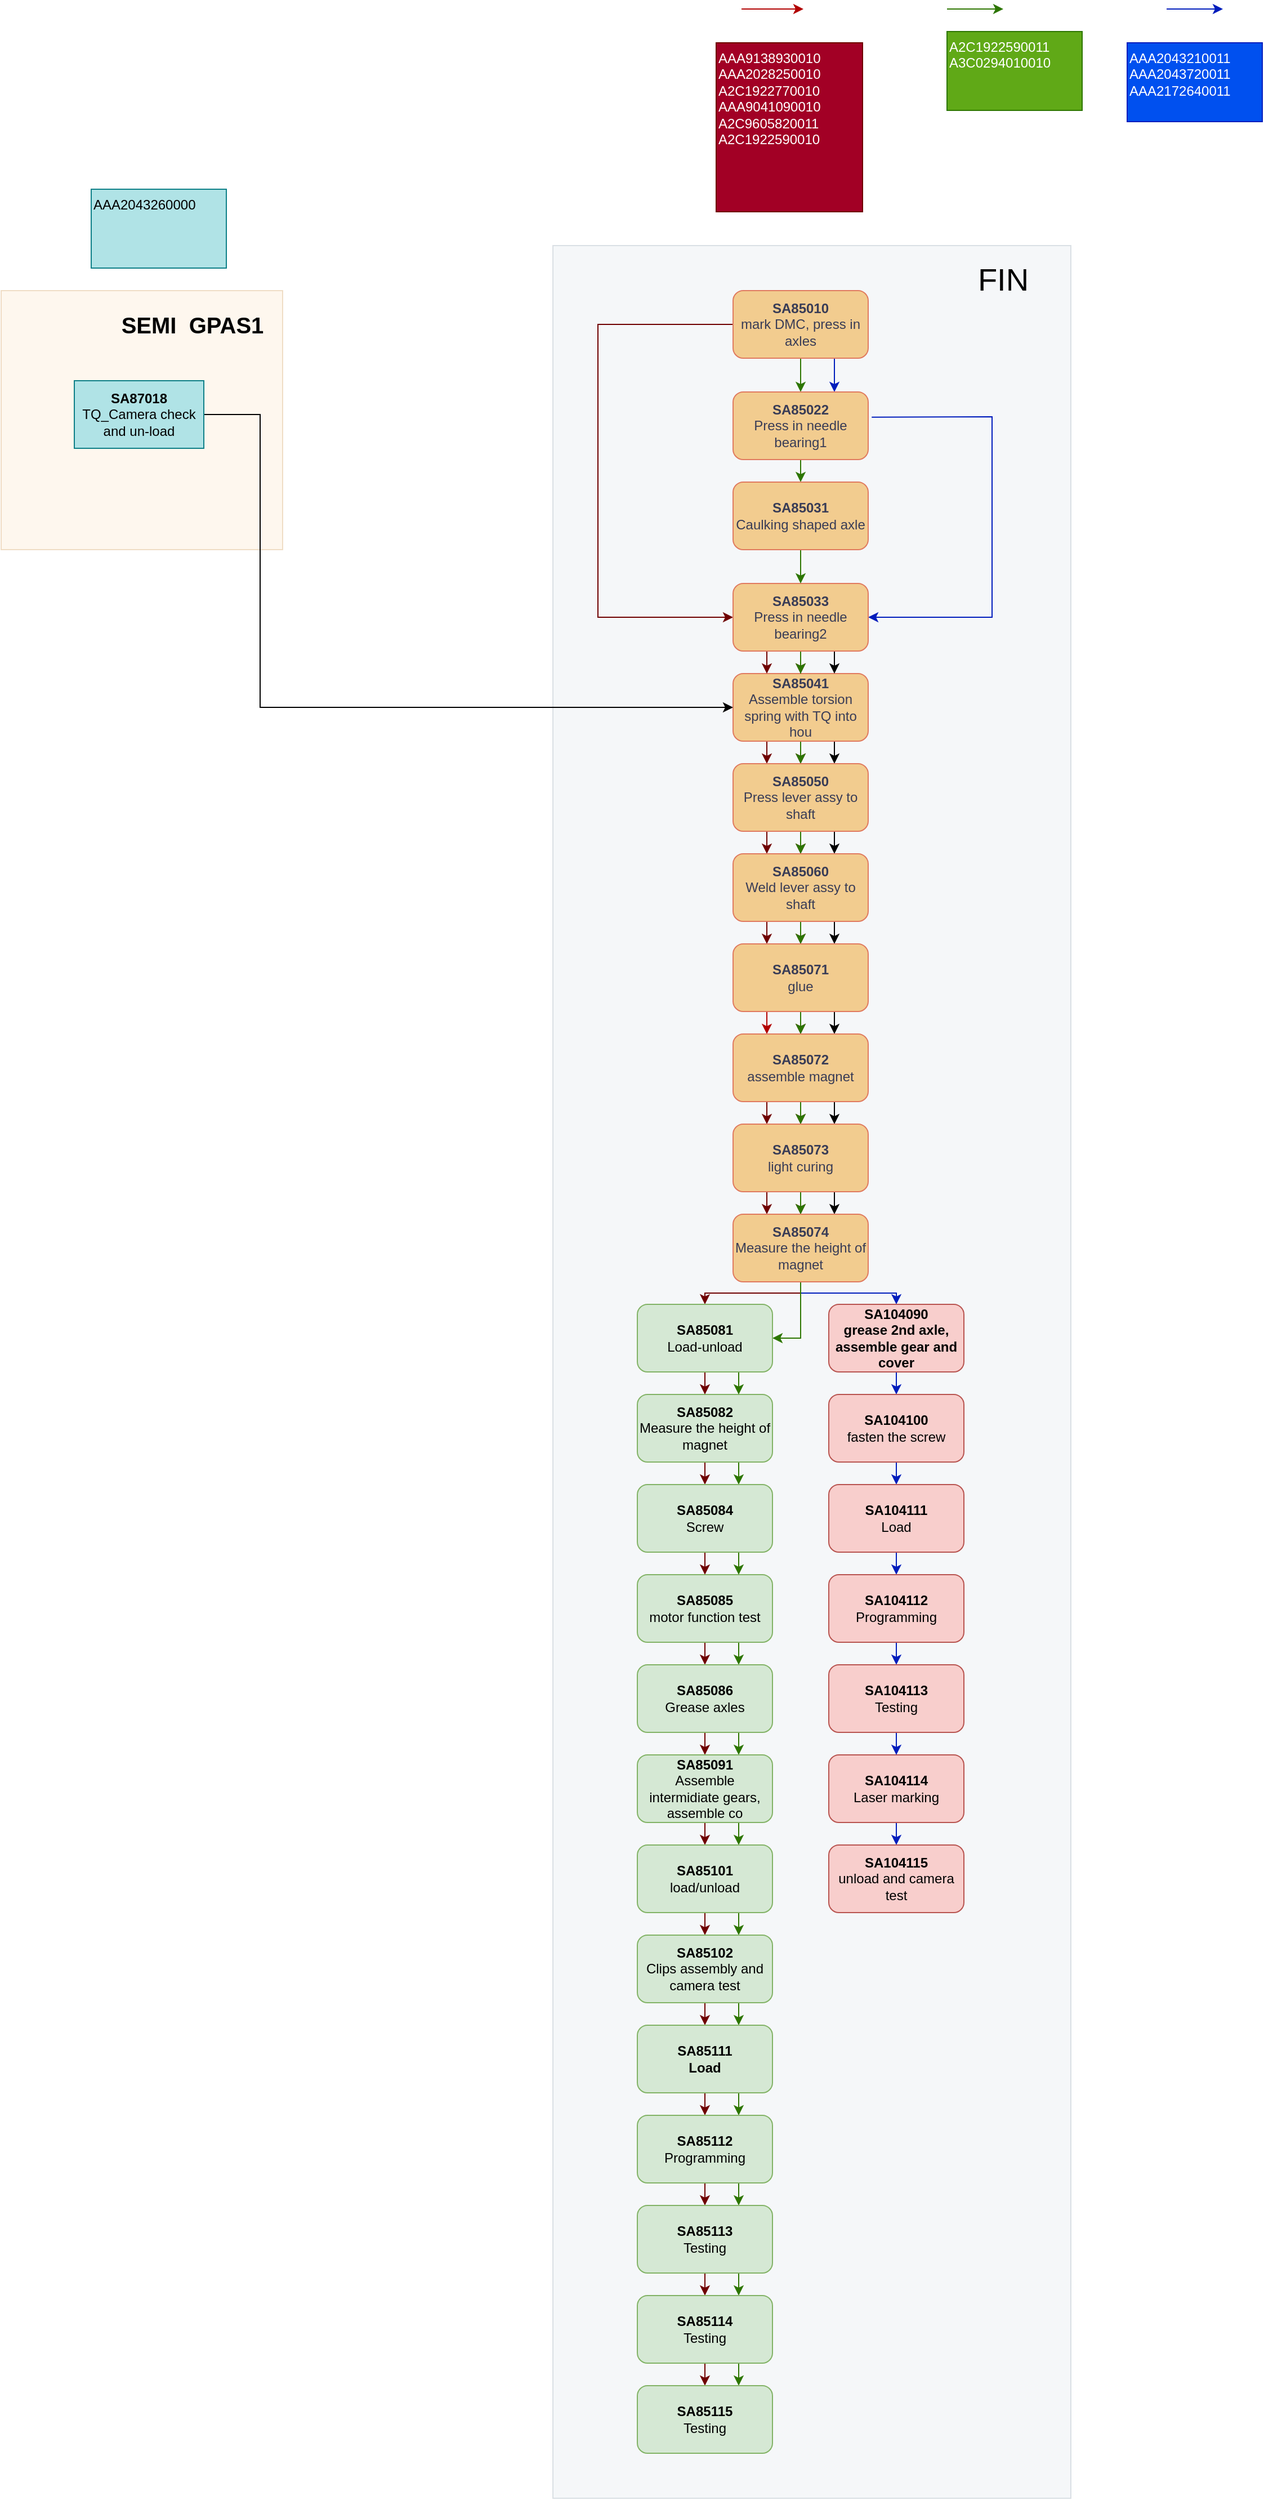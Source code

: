 <mxfile version="21.4.0" type="github">
  <diagram name="第 1 页" id="F919wnhgWzae-JaYDJG2">
    <mxGraphModel dx="1955" dy="1687" grid="1" gridSize="10" guides="1" tooltips="1" connect="1" arrows="1" fold="1" page="1" pageScale="1" pageWidth="850" pageHeight="1100" background="#ffffff" math="0" shadow="0">
      <root>
        <mxCell id="0" />
        <mxCell id="1" parent="0" />
        <mxCell id="hngQ4NxMS0mRh_SunhJK-58" value="" style="rounded=0;whiteSpace=wrap;html=1;fillColor=#fad7ac;strokeColor=#b46504;opacity=20;" vertex="1" parent="1">
          <mxGeometry x="-340" y="-70" width="250" height="230" as="geometry" />
        </mxCell>
        <mxCell id="hngQ4NxMS0mRh_SunhJK-54" value="" style="rounded=0;whiteSpace=wrap;html=1;fillColor=#bac8d3;strokeColor=#23445d;opacity=15;" vertex="1" parent="1">
          <mxGeometry x="150" y="-110" width="460" height="2000" as="geometry" />
        </mxCell>
        <mxCell id="hngQ4NxMS0mRh_SunhJK-5" value="" style="edgeStyle=none;rounded=0;orthogonalLoop=1;jettySize=auto;html=1;fillColor=#60a917;strokeColor=#2D7600;" edge="1" parent="1" source="9NtsKkYMWsxhwqF0oPti-2" target="9NtsKkYMWsxhwqF0oPti-8">
          <mxGeometry relative="1" as="geometry" />
        </mxCell>
        <mxCell id="hngQ4NxMS0mRh_SunhJK-13" value="" style="edgeStyle=none;rounded=0;orthogonalLoop=1;jettySize=auto;html=1;exitX=0;exitY=0.5;exitDx=0;exitDy=0;fillColor=#a20025;strokeColor=#6F0000;entryX=0;entryY=0.5;entryDx=0;entryDy=0;" edge="1" parent="1" source="9NtsKkYMWsxhwqF0oPti-2" target="9NtsKkYMWsxhwqF0oPti-10">
          <mxGeometry relative="1" as="geometry">
            <mxPoint x="460" y="230" as="targetPoint" />
            <Array as="points">
              <mxPoint x="190" y="-40" />
              <mxPoint x="190" y="220" />
            </Array>
          </mxGeometry>
        </mxCell>
        <mxCell id="hngQ4NxMS0mRh_SunhJK-35" style="edgeStyle=none;rounded=0;orthogonalLoop=1;jettySize=auto;html=1;exitX=0.75;exitY=1;exitDx=0;exitDy=0;entryX=0.75;entryY=0;entryDx=0;entryDy=0;fillColor=#0050ef;strokeColor=#001DBC;" edge="1" parent="1" source="9NtsKkYMWsxhwqF0oPti-2" target="9NtsKkYMWsxhwqF0oPti-8">
          <mxGeometry relative="1" as="geometry" />
        </mxCell>
        <mxCell id="9NtsKkYMWsxhwqF0oPti-2" value="&lt;font style=&quot;font-size: 12px;&quot;&gt;&lt;b style=&quot;&quot;&gt;SA85010&lt;/b&gt;&lt;br&gt;&lt;font style=&quot;font-size: 12px;&quot;&gt;mark DMC, press in axles&lt;/font&gt;&lt;/font&gt;" style="rounded=1;whiteSpace=wrap;html=1;fillColor=#F2CC8F;strokeColor=#E07A5F;labelBackgroundColor=none;fontColor=#393C56;" parent="1" vertex="1">
          <mxGeometry x="310" y="-70" width="120" height="60" as="geometry" />
        </mxCell>
        <mxCell id="hngQ4NxMS0mRh_SunhJK-6" value="" style="edgeStyle=none;rounded=0;orthogonalLoop=1;jettySize=auto;html=1;fillColor=#0050ef;strokeColor=#001DBC;entryX=1;entryY=0.5;entryDx=0;entryDy=0;exitX=1.026;exitY=0.373;exitDx=0;exitDy=0;exitPerimeter=0;" edge="1" parent="1" source="9NtsKkYMWsxhwqF0oPti-8" target="9NtsKkYMWsxhwqF0oPti-10">
          <mxGeometry relative="1" as="geometry">
            <mxPoint x="440" y="80" as="sourcePoint" />
            <Array as="points">
              <mxPoint x="540" y="42" />
              <mxPoint x="540" y="220" />
            </Array>
          </mxGeometry>
        </mxCell>
        <mxCell id="hngQ4NxMS0mRh_SunhJK-22" value="" style="edgeStyle=none;rounded=0;orthogonalLoop=1;jettySize=auto;html=1;fillColor=#60a917;strokeColor=#2D7600;" edge="1" parent="1" source="9NtsKkYMWsxhwqF0oPti-8" target="hngQ4NxMS0mRh_SunhJK-21">
          <mxGeometry relative="1" as="geometry" />
        </mxCell>
        <mxCell id="9NtsKkYMWsxhwqF0oPti-8" value="&lt;font style=&quot;&quot;&gt;&lt;b style=&quot;font-size: 12px;&quot;&gt;SA85022&lt;/b&gt;&lt;br&gt;&lt;/font&gt;Press in needle bearing1" style="rounded=1;whiteSpace=wrap;html=1;fillColor=#F2CC8F;strokeColor=#E07A5F;labelBackgroundColor=none;fontColor=#393C56;" parent="1" vertex="1">
          <mxGeometry x="310" y="20" width="120" height="60" as="geometry" />
        </mxCell>
        <mxCell id="9NtsKkYMWsxhwqF0oPti-71" value="" style="edgeStyle=orthogonalEdgeStyle;rounded=0;orthogonalLoop=1;jettySize=auto;html=1;strokeColor=#6F0000;fillColor=#a20025;" parent="1" source="9NtsKkYMWsxhwqF0oPti-9" target="9NtsKkYMWsxhwqF0oPti-11" edge="1">
          <mxGeometry relative="1" as="geometry">
            <Array as="points">
              <mxPoint x="370" y="325" />
              <mxPoint x="370" y="345" />
            </Array>
          </mxGeometry>
        </mxCell>
        <mxCell id="9NtsKkYMWsxhwqF0oPti-83" style="edgeStyle=orthogonalEdgeStyle;rounded=0;orthogonalLoop=1;jettySize=auto;html=1;exitDx=0;exitDy=0;entryDx=0;entryDy=0;fillColor=#60a917;strokeColor=#2D7600;" parent="1" source="9NtsKkYMWsxhwqF0oPti-9" target="9NtsKkYMWsxhwqF0oPti-11" edge="1">
          <mxGeometry relative="1" as="geometry">
            <Array as="points" />
          </mxGeometry>
        </mxCell>
        <mxCell id="hngQ4NxMS0mRh_SunhJK-15" style="edgeStyle=none;rounded=0;orthogonalLoop=1;jettySize=auto;html=1;exitX=0.25;exitY=1;exitDx=0;exitDy=0;entryX=0.25;entryY=0;entryDx=0;entryDy=0;fillColor=#a20025;strokeColor=#6F0000;" edge="1" parent="1" source="9NtsKkYMWsxhwqF0oPti-9" target="9NtsKkYMWsxhwqF0oPti-11">
          <mxGeometry relative="1" as="geometry" />
        </mxCell>
        <mxCell id="hngQ4NxMS0mRh_SunhJK-29" style="edgeStyle=none;rounded=0;orthogonalLoop=1;jettySize=auto;html=1;exitX=0.75;exitY=1;exitDx=0;exitDy=0;entryX=0.75;entryY=0;entryDx=0;entryDy=0;" edge="1" parent="1" source="9NtsKkYMWsxhwqF0oPti-9" target="9NtsKkYMWsxhwqF0oPti-11">
          <mxGeometry relative="1" as="geometry" />
        </mxCell>
        <mxCell id="9NtsKkYMWsxhwqF0oPti-9" value="&lt;font style=&quot;&quot;&gt;&lt;b style=&quot;font-size: 12px;&quot;&gt;SA85041&lt;/b&gt;&lt;br&gt;Assemble torsion spring with TQ into hou&lt;br&gt;&lt;/font&gt;" style="rounded=1;whiteSpace=wrap;html=1;fillColor=#F2CC8F;strokeColor=#E07A5F;labelBackgroundColor=none;fontColor=#393C56;" parent="1" vertex="1">
          <mxGeometry x="310" y="270" width="120" height="60" as="geometry" />
        </mxCell>
        <mxCell id="9NtsKkYMWsxhwqF0oPti-70" value="" style="edgeStyle=orthogonalEdgeStyle;rounded=0;orthogonalLoop=1;jettySize=auto;html=1;strokeColor=#6F0000;fillColor=#a20025;" parent="1" source="9NtsKkYMWsxhwqF0oPti-10" target="9NtsKkYMWsxhwqF0oPti-9" edge="1">
          <mxGeometry relative="1" as="geometry">
            <Array as="points">
              <mxPoint x="370" y="245" />
              <mxPoint x="370" y="265" />
            </Array>
          </mxGeometry>
        </mxCell>
        <mxCell id="9NtsKkYMWsxhwqF0oPti-82" style="edgeStyle=orthogonalEdgeStyle;rounded=0;orthogonalLoop=1;jettySize=auto;html=1;exitDx=0;exitDy=0;entryDx=0;entryDy=0;fillColor=#60a917;strokeColor=#2D7600;" parent="1" source="9NtsKkYMWsxhwqF0oPti-10" target="9NtsKkYMWsxhwqF0oPti-9" edge="1">
          <mxGeometry relative="1" as="geometry">
            <Array as="points" />
          </mxGeometry>
        </mxCell>
        <mxCell id="hngQ4NxMS0mRh_SunhJK-14" style="edgeStyle=none;rounded=0;orthogonalLoop=1;jettySize=auto;html=1;exitX=0.25;exitY=1;exitDx=0;exitDy=0;entryX=0.25;entryY=0;entryDx=0;entryDy=0;fillColor=#a20025;strokeColor=#6F0000;" edge="1" parent="1" source="9NtsKkYMWsxhwqF0oPti-10" target="9NtsKkYMWsxhwqF0oPti-9">
          <mxGeometry relative="1" as="geometry" />
        </mxCell>
        <mxCell id="hngQ4NxMS0mRh_SunhJK-28" style="edgeStyle=none;rounded=0;orthogonalLoop=1;jettySize=auto;html=1;exitX=0.75;exitY=1;exitDx=0;exitDy=0;entryX=0.75;entryY=0;entryDx=0;entryDy=0;" edge="1" parent="1" source="9NtsKkYMWsxhwqF0oPti-10" target="9NtsKkYMWsxhwqF0oPti-9">
          <mxGeometry relative="1" as="geometry" />
        </mxCell>
        <mxCell id="9NtsKkYMWsxhwqF0oPti-10" value="&lt;font style=&quot;font-size: 12px;&quot;&gt;&lt;b style=&quot;&quot;&gt;SA85033&lt;/b&gt;&lt;br&gt;&lt;font style=&quot;font-size: 12px;&quot;&gt;Press in needle bearing2&lt;/font&gt;&lt;/font&gt;" style="rounded=1;whiteSpace=wrap;html=1;fillColor=#F2CC8F;strokeColor=#E07A5F;labelBackgroundColor=none;fontColor=#393C56;" parent="1" vertex="1">
          <mxGeometry x="310" y="190" width="120" height="60" as="geometry" />
        </mxCell>
        <mxCell id="9NtsKkYMWsxhwqF0oPti-72" value="" style="edgeStyle=orthogonalEdgeStyle;rounded=0;orthogonalLoop=1;jettySize=auto;html=1;strokeColor=#6F0000;fillColor=#a20025;" parent="1" source="9NtsKkYMWsxhwqF0oPti-11" target="9NtsKkYMWsxhwqF0oPti-12" edge="1">
          <mxGeometry relative="1" as="geometry">
            <Array as="points">
              <mxPoint x="370" y="405" />
              <mxPoint x="370" y="425" />
            </Array>
          </mxGeometry>
        </mxCell>
        <mxCell id="9NtsKkYMWsxhwqF0oPti-84" style="edgeStyle=orthogonalEdgeStyle;rounded=0;orthogonalLoop=1;jettySize=auto;html=1;exitDx=0;exitDy=0;entryDx=0;entryDy=0;fillColor=#60a917;strokeColor=#2D7600;" parent="1" source="9NtsKkYMWsxhwqF0oPti-11" target="9NtsKkYMWsxhwqF0oPti-12" edge="1">
          <mxGeometry relative="1" as="geometry">
            <Array as="points" />
          </mxGeometry>
        </mxCell>
        <mxCell id="hngQ4NxMS0mRh_SunhJK-16" style="edgeStyle=none;rounded=0;orthogonalLoop=1;jettySize=auto;html=1;exitX=0.25;exitY=1;exitDx=0;exitDy=0;entryX=0.25;entryY=0;entryDx=0;entryDy=0;fillColor=#a20025;strokeColor=#6F0000;" edge="1" parent="1" source="9NtsKkYMWsxhwqF0oPti-11" target="9NtsKkYMWsxhwqF0oPti-12">
          <mxGeometry relative="1" as="geometry" />
        </mxCell>
        <mxCell id="hngQ4NxMS0mRh_SunhJK-30" style="edgeStyle=none;rounded=0;orthogonalLoop=1;jettySize=auto;html=1;exitX=0.75;exitY=1;exitDx=0;exitDy=0;entryX=0.75;entryY=0;entryDx=0;entryDy=0;" edge="1" parent="1" source="9NtsKkYMWsxhwqF0oPti-11" target="9NtsKkYMWsxhwqF0oPti-12">
          <mxGeometry relative="1" as="geometry" />
        </mxCell>
        <mxCell id="9NtsKkYMWsxhwqF0oPti-11" value="&lt;font style=&quot;&quot;&gt;&lt;b style=&quot;font-size: 12px;&quot;&gt;SA85050&lt;/b&gt;&lt;b&gt;&lt;br&gt;&lt;/b&gt;Press lever assy to shaft&lt;br&gt;&lt;/font&gt;" style="rounded=1;whiteSpace=wrap;html=1;fillColor=#F2CC8F;strokeColor=#E07A5F;labelBackgroundColor=none;fontColor=#393C56;" parent="1" vertex="1">
          <mxGeometry x="310" y="350" width="120" height="60" as="geometry" />
        </mxCell>
        <mxCell id="9NtsKkYMWsxhwqF0oPti-73" value="" style="edgeStyle=orthogonalEdgeStyle;rounded=0;orthogonalLoop=1;jettySize=auto;html=1;strokeColor=#6F0000;fillColor=#a20025;" parent="1" source="9NtsKkYMWsxhwqF0oPti-12" target="9NtsKkYMWsxhwqF0oPti-17" edge="1">
          <mxGeometry relative="1" as="geometry">
            <Array as="points">
              <mxPoint x="370" y="485" />
              <mxPoint x="370" y="505" />
            </Array>
          </mxGeometry>
        </mxCell>
        <mxCell id="9NtsKkYMWsxhwqF0oPti-85" style="edgeStyle=orthogonalEdgeStyle;rounded=0;orthogonalLoop=1;jettySize=auto;html=1;exitDx=0;exitDy=0;entryDx=0;entryDy=0;fillColor=#60a917;strokeColor=#2D7600;" parent="1" source="9NtsKkYMWsxhwqF0oPti-12" target="9NtsKkYMWsxhwqF0oPti-17" edge="1">
          <mxGeometry relative="1" as="geometry">
            <Array as="points" />
          </mxGeometry>
        </mxCell>
        <mxCell id="hngQ4NxMS0mRh_SunhJK-17" style="edgeStyle=none;rounded=0;orthogonalLoop=1;jettySize=auto;html=1;exitX=0.25;exitY=1;exitDx=0;exitDy=0;entryX=0.25;entryY=0;entryDx=0;entryDy=0;fillColor=#a20025;strokeColor=#6F0000;" edge="1" parent="1" source="9NtsKkYMWsxhwqF0oPti-12" target="9NtsKkYMWsxhwqF0oPti-17">
          <mxGeometry relative="1" as="geometry" />
        </mxCell>
        <mxCell id="hngQ4NxMS0mRh_SunhJK-31" style="edgeStyle=none;rounded=0;orthogonalLoop=1;jettySize=auto;html=1;exitX=0.75;exitY=1;exitDx=0;exitDy=0;entryX=0.75;entryY=0;entryDx=0;entryDy=0;" edge="1" parent="1" source="9NtsKkYMWsxhwqF0oPti-12" target="9NtsKkYMWsxhwqF0oPti-17">
          <mxGeometry relative="1" as="geometry" />
        </mxCell>
        <mxCell id="9NtsKkYMWsxhwqF0oPti-12" value="&lt;font style=&quot;&quot;&gt;&lt;b style=&quot;font-size: 12px;&quot;&gt;SA85060&lt;/b&gt;&lt;br&gt;Weld lever assy to shaft&lt;br&gt;&lt;/font&gt;" style="rounded=1;whiteSpace=wrap;html=1;fillColor=#F2CC8F;strokeColor=#E07A5F;labelBackgroundColor=none;fontColor=#393C56;" parent="1" vertex="1">
          <mxGeometry x="310" y="430" width="120" height="60" as="geometry" />
        </mxCell>
        <mxCell id="9NtsKkYMWsxhwqF0oPti-75" value="" style="edgeStyle=orthogonalEdgeStyle;rounded=0;orthogonalLoop=1;jettySize=auto;html=1;strokeColor=#6F0000;fillColor=#a20025;" parent="1" source="9NtsKkYMWsxhwqF0oPti-17" target="9NtsKkYMWsxhwqF0oPti-18" edge="1">
          <mxGeometry relative="1" as="geometry">
            <Array as="points">
              <mxPoint x="370" y="565" />
              <mxPoint x="370" y="585" />
            </Array>
          </mxGeometry>
        </mxCell>
        <mxCell id="9NtsKkYMWsxhwqF0oPti-86" style="edgeStyle=orthogonalEdgeStyle;rounded=0;orthogonalLoop=1;jettySize=auto;html=1;exitDx=0;exitDy=0;entryDx=0;entryDy=0;fillColor=#60a917;strokeColor=#2D7600;" parent="1" source="9NtsKkYMWsxhwqF0oPti-17" target="9NtsKkYMWsxhwqF0oPti-18" edge="1">
          <mxGeometry relative="1" as="geometry">
            <Array as="points" />
          </mxGeometry>
        </mxCell>
        <mxCell id="hngQ4NxMS0mRh_SunhJK-18" style="edgeStyle=none;rounded=0;orthogonalLoop=1;jettySize=auto;html=1;exitX=0.25;exitY=1;exitDx=0;exitDy=0;entryX=0.25;entryY=0;entryDx=0;entryDy=0;fillColor=#e51400;strokeColor=#B20000;" edge="1" parent="1" source="9NtsKkYMWsxhwqF0oPti-17" target="9NtsKkYMWsxhwqF0oPti-18">
          <mxGeometry relative="1" as="geometry" />
        </mxCell>
        <mxCell id="hngQ4NxMS0mRh_SunhJK-32" style="edgeStyle=none;rounded=0;orthogonalLoop=1;jettySize=auto;html=1;exitX=0.75;exitY=1;exitDx=0;exitDy=0;entryX=0.75;entryY=0;entryDx=0;entryDy=0;" edge="1" parent="1" source="9NtsKkYMWsxhwqF0oPti-17" target="9NtsKkYMWsxhwqF0oPti-18">
          <mxGeometry relative="1" as="geometry" />
        </mxCell>
        <mxCell id="9NtsKkYMWsxhwqF0oPti-17" value="&lt;font style=&quot;&quot;&gt;&lt;b&gt;SA85071&lt;/b&gt;&lt;br&gt;glue&lt;br&gt;&lt;/font&gt;" style="rounded=1;whiteSpace=wrap;html=1;fillColor=#F2CC8F;strokeColor=#E07A5F;labelBackgroundColor=none;fontColor=#393C56;" parent="1" vertex="1">
          <mxGeometry x="310" y="510" width="120" height="60" as="geometry" />
        </mxCell>
        <mxCell id="9NtsKkYMWsxhwqF0oPti-76" value="" style="edgeStyle=orthogonalEdgeStyle;rounded=0;orthogonalLoop=1;jettySize=auto;html=1;strokeColor=#6F0000;fillColor=#a20025;" parent="1" source="9NtsKkYMWsxhwqF0oPti-18" target="9NtsKkYMWsxhwqF0oPti-19" edge="1">
          <mxGeometry relative="1" as="geometry">
            <Array as="points">
              <mxPoint x="370" y="645" />
              <mxPoint x="370" y="665" />
            </Array>
          </mxGeometry>
        </mxCell>
        <mxCell id="9NtsKkYMWsxhwqF0oPti-87" style="edgeStyle=orthogonalEdgeStyle;rounded=0;orthogonalLoop=1;jettySize=auto;html=1;exitDx=0;exitDy=0;entryDx=0;entryDy=0;fillColor=#60a917;strokeColor=#2D7600;" parent="1" source="9NtsKkYMWsxhwqF0oPti-18" target="9NtsKkYMWsxhwqF0oPti-19" edge="1">
          <mxGeometry relative="1" as="geometry">
            <Array as="points" />
          </mxGeometry>
        </mxCell>
        <mxCell id="hngQ4NxMS0mRh_SunhJK-19" style="edgeStyle=none;rounded=0;orthogonalLoop=1;jettySize=auto;html=1;exitX=0.25;exitY=1;exitDx=0;exitDy=0;entryX=0.25;entryY=0;entryDx=0;entryDy=0;fillColor=#a20025;strokeColor=#6F0000;" edge="1" parent="1" source="9NtsKkYMWsxhwqF0oPti-18" target="9NtsKkYMWsxhwqF0oPti-19">
          <mxGeometry relative="1" as="geometry" />
        </mxCell>
        <mxCell id="hngQ4NxMS0mRh_SunhJK-33" style="edgeStyle=none;rounded=0;orthogonalLoop=1;jettySize=auto;html=1;exitX=0.75;exitY=1;exitDx=0;exitDy=0;entryX=0.75;entryY=0;entryDx=0;entryDy=0;" edge="1" parent="1" source="9NtsKkYMWsxhwqF0oPti-18" target="9NtsKkYMWsxhwqF0oPti-19">
          <mxGeometry relative="1" as="geometry" />
        </mxCell>
        <mxCell id="9NtsKkYMWsxhwqF0oPti-18" value="&lt;font style=&quot;&quot;&gt;&lt;b&gt;SA85072&lt;/b&gt;&lt;br&gt;assemble magnet&lt;br&gt;&lt;/font&gt;" style="rounded=1;whiteSpace=wrap;html=1;fillColor=#F2CC8F;strokeColor=#E07A5F;labelBackgroundColor=none;fontColor=#393C56;" parent="1" vertex="1">
          <mxGeometry x="310" y="590" width="120" height="60" as="geometry" />
        </mxCell>
        <mxCell id="9NtsKkYMWsxhwqF0oPti-77" value="" style="edgeStyle=orthogonalEdgeStyle;rounded=0;orthogonalLoop=1;jettySize=auto;html=1;strokeColor=#6F0000;fillColor=#a20025;" parent="1" source="9NtsKkYMWsxhwqF0oPti-19" target="9NtsKkYMWsxhwqF0oPti-20" edge="1">
          <mxGeometry relative="1" as="geometry">
            <Array as="points">
              <mxPoint x="370" y="725" />
              <mxPoint x="370" y="745" />
            </Array>
          </mxGeometry>
        </mxCell>
        <mxCell id="9NtsKkYMWsxhwqF0oPti-88" style="edgeStyle=orthogonalEdgeStyle;rounded=0;orthogonalLoop=1;jettySize=auto;html=1;exitDx=0;exitDy=0;entryDx=0;entryDy=0;fillColor=#60a917;strokeColor=#2D7600;" parent="1" source="9NtsKkYMWsxhwqF0oPti-19" target="9NtsKkYMWsxhwqF0oPti-20" edge="1">
          <mxGeometry relative="1" as="geometry">
            <Array as="points" />
          </mxGeometry>
        </mxCell>
        <mxCell id="hngQ4NxMS0mRh_SunhJK-20" style="edgeStyle=none;rounded=0;orthogonalLoop=1;jettySize=auto;html=1;exitX=0.25;exitY=1;exitDx=0;exitDy=0;entryX=0.25;entryY=0;entryDx=0;entryDy=0;fillColor=#a20025;strokeColor=#6F0000;" edge="1" parent="1" source="9NtsKkYMWsxhwqF0oPti-19" target="9NtsKkYMWsxhwqF0oPti-20">
          <mxGeometry relative="1" as="geometry" />
        </mxCell>
        <mxCell id="hngQ4NxMS0mRh_SunhJK-34" style="edgeStyle=none;rounded=0;orthogonalLoop=1;jettySize=auto;html=1;exitX=0.75;exitY=1;exitDx=0;exitDy=0;entryX=0.75;entryY=0;entryDx=0;entryDy=0;" edge="1" parent="1" source="9NtsKkYMWsxhwqF0oPti-19" target="9NtsKkYMWsxhwqF0oPti-20">
          <mxGeometry relative="1" as="geometry" />
        </mxCell>
        <mxCell id="9NtsKkYMWsxhwqF0oPti-19" value="&lt;font style=&quot;&quot;&gt;&lt;b&gt;SA85073&lt;/b&gt;&lt;br&gt;light curing&lt;br&gt;&lt;/font&gt;" style="rounded=1;whiteSpace=wrap;html=1;fillColor=#F2CC8F;strokeColor=#E07A5F;labelBackgroundColor=none;fontColor=#393C56;" parent="1" vertex="1">
          <mxGeometry x="310" y="670" width="120" height="60" as="geometry" />
        </mxCell>
        <mxCell id="9NtsKkYMWsxhwqF0oPti-93" style="edgeStyle=orthogonalEdgeStyle;rounded=0;orthogonalLoop=1;jettySize=auto;html=1;exitDx=0;exitDy=0;entryDx=0;entryDy=0;strokeColor=#001DBC;" parent="1" source="9NtsKkYMWsxhwqF0oPti-20" target="9NtsKkYMWsxhwqF0oPti-41" edge="1">
          <mxGeometry relative="1" as="geometry">
            <Array as="points">
              <mxPoint x="370" y="805" />
              <mxPoint x="370" y="820" />
              <mxPoint x="455" y="820" />
              <mxPoint x="455" y="825" />
            </Array>
          </mxGeometry>
        </mxCell>
        <mxCell id="9NtsKkYMWsxhwqF0oPti-95" style="edgeStyle=orthogonalEdgeStyle;rounded=0;orthogonalLoop=1;jettySize=auto;html=1;exitDx=0;exitDy=0;entryDx=0;entryDy=0;fillColor=#a20025;strokeColor=#6F0000;" parent="1" source="9NtsKkYMWsxhwqF0oPti-20" target="9NtsKkYMWsxhwqF0oPti-26" edge="1">
          <mxGeometry relative="1" as="geometry">
            <Array as="points">
              <mxPoint x="370" y="805" />
              <mxPoint x="370" y="820" />
              <mxPoint x="285" y="820" />
              <mxPoint x="285" y="825" />
            </Array>
          </mxGeometry>
        </mxCell>
        <mxCell id="hngQ4NxMS0mRh_SunhJK-39" style="edgeStyle=none;rounded=0;orthogonalLoop=1;jettySize=auto;html=1;entryX=1;entryY=0.5;entryDx=0;entryDy=0;fillColor=#60a917;strokeColor=#2D7600;" edge="1" parent="1" source="9NtsKkYMWsxhwqF0oPti-20" target="9NtsKkYMWsxhwqF0oPti-26">
          <mxGeometry relative="1" as="geometry">
            <Array as="points">
              <mxPoint x="370" y="860" />
            </Array>
          </mxGeometry>
        </mxCell>
        <mxCell id="9NtsKkYMWsxhwqF0oPti-20" value="&lt;font style=&quot;&quot;&gt;&lt;b&gt;SA85074&lt;/b&gt;&lt;br&gt;Measure the height of magnet&lt;br&gt;&lt;/font&gt;" style="rounded=1;whiteSpace=wrap;html=1;fillColor=#F2CC8F;strokeColor=#E07A5F;labelBackgroundColor=none;fontColor=#393C56;" parent="1" vertex="1">
          <mxGeometry x="310" y="750" width="120" height="60" as="geometry" />
        </mxCell>
        <mxCell id="9NtsKkYMWsxhwqF0oPti-98" value="" style="edgeStyle=orthogonalEdgeStyle;rounded=0;orthogonalLoop=1;jettySize=auto;html=1;fillColor=#a20025;strokeColor=#6F0000;" parent="1" source="9NtsKkYMWsxhwqF0oPti-24" target="9NtsKkYMWsxhwqF0oPti-27" edge="1">
          <mxGeometry relative="1" as="geometry">
            <Array as="points">
              <mxPoint x="285" y="965" />
              <mxPoint x="285" y="985" />
            </Array>
          </mxGeometry>
        </mxCell>
        <mxCell id="hngQ4NxMS0mRh_SunhJK-41" style="edgeStyle=none;rounded=0;orthogonalLoop=1;jettySize=auto;html=1;exitX=0.75;exitY=1;exitDx=0;exitDy=0;entryX=0.75;entryY=0;entryDx=0;entryDy=0;fillColor=#60a917;strokeColor=#2D7600;" edge="1" parent="1" source="9NtsKkYMWsxhwqF0oPti-24" target="9NtsKkYMWsxhwqF0oPti-27">
          <mxGeometry relative="1" as="geometry" />
        </mxCell>
        <mxCell id="9NtsKkYMWsxhwqF0oPti-24" value="&lt;font style=&quot;&quot;&gt;&lt;b&gt;SA85082&lt;/b&gt;&lt;br&gt;Measure the height of magnet&lt;br&gt;&lt;/font&gt;" style="rounded=1;whiteSpace=wrap;html=1;fillColor=#d5e8d4;strokeColor=#82b366;labelBackgroundColor=none;flipV=0;flipH=0;" parent="1" vertex="1">
          <mxGeometry x="225" y="910" width="120" height="60" as="geometry" />
        </mxCell>
        <mxCell id="9NtsKkYMWsxhwqF0oPti-101" value="" style="edgeStyle=orthogonalEdgeStyle;rounded=0;orthogonalLoop=1;jettySize=auto;html=1;fillColor=#a20025;strokeColor=#6F0000;" parent="1" source="9NtsKkYMWsxhwqF0oPti-25" target="9NtsKkYMWsxhwqF0oPti-28" edge="1">
          <mxGeometry relative="1" as="geometry">
            <Array as="points">
              <mxPoint x="285" y="1125" />
              <mxPoint x="285" y="1145" />
            </Array>
          </mxGeometry>
        </mxCell>
        <mxCell id="hngQ4NxMS0mRh_SunhJK-43" style="edgeStyle=none;rounded=0;orthogonalLoop=1;jettySize=auto;html=1;exitX=0.75;exitY=1;exitDx=0;exitDy=0;entryX=0.75;entryY=0;entryDx=0;entryDy=0;fillColor=#60a917;strokeColor=#2D7600;" edge="1" parent="1" source="9NtsKkYMWsxhwqF0oPti-25" target="9NtsKkYMWsxhwqF0oPti-28">
          <mxGeometry relative="1" as="geometry" />
        </mxCell>
        <mxCell id="9NtsKkYMWsxhwqF0oPti-25" value="&lt;font style=&quot;&quot;&gt;&lt;b&gt;SA85085&lt;/b&gt;&lt;br&gt;motor function test&lt;br&gt;&lt;/font&gt;" style="rounded=1;whiteSpace=wrap;html=1;fillColor=#d5e8d4;strokeColor=#82b366;labelBackgroundColor=none;flipV=0;flipH=0;" parent="1" vertex="1">
          <mxGeometry x="225" y="1070" width="120" height="60" as="geometry" />
        </mxCell>
        <mxCell id="9NtsKkYMWsxhwqF0oPti-96" value="" style="edgeStyle=orthogonalEdgeStyle;rounded=0;orthogonalLoop=1;jettySize=auto;html=1;fillColor=#a20025;strokeColor=#6F0000;" parent="1" source="9NtsKkYMWsxhwqF0oPti-26" target="9NtsKkYMWsxhwqF0oPti-24" edge="1">
          <mxGeometry relative="1" as="geometry">
            <Array as="points">
              <mxPoint x="285" y="885" />
              <mxPoint x="285" y="905" />
            </Array>
          </mxGeometry>
        </mxCell>
        <mxCell id="hngQ4NxMS0mRh_SunhJK-40" style="edgeStyle=none;rounded=0;orthogonalLoop=1;jettySize=auto;html=1;exitX=0.75;exitY=1;exitDx=0;exitDy=0;entryX=0.75;entryY=0;entryDx=0;entryDy=0;fillColor=#60a917;strokeColor=#2D7600;" edge="1" parent="1" source="9NtsKkYMWsxhwqF0oPti-26" target="9NtsKkYMWsxhwqF0oPti-24">
          <mxGeometry relative="1" as="geometry" />
        </mxCell>
        <mxCell id="9NtsKkYMWsxhwqF0oPti-26" value="&lt;font style=&quot;&quot;&gt;&lt;b&gt;SA85081&lt;br&gt;&lt;/b&gt;Load-unload&lt;br&gt;&lt;/font&gt;" style="rounded=1;whiteSpace=wrap;html=1;fillColor=#d5e8d4;strokeColor=#82b366;labelBackgroundColor=none;flipV=0;flipH=0;" parent="1" vertex="1">
          <mxGeometry x="225" y="830" width="120" height="60" as="geometry" />
        </mxCell>
        <mxCell id="9NtsKkYMWsxhwqF0oPti-100" value="" style="edgeStyle=orthogonalEdgeStyle;rounded=0;orthogonalLoop=1;jettySize=auto;html=1;fillColor=#a20025;strokeColor=#6F0000;" parent="1" source="9NtsKkYMWsxhwqF0oPti-27" target="9NtsKkYMWsxhwqF0oPti-25" edge="1">
          <mxGeometry relative="1" as="geometry">
            <Array as="points">
              <mxPoint x="285" y="1045" />
              <mxPoint x="285" y="1065" />
            </Array>
          </mxGeometry>
        </mxCell>
        <mxCell id="hngQ4NxMS0mRh_SunhJK-42" style="edgeStyle=none;rounded=0;orthogonalLoop=1;jettySize=auto;html=1;exitX=0.75;exitY=1;exitDx=0;exitDy=0;entryX=0.75;entryY=0;entryDx=0;entryDy=0;fillColor=#60a917;strokeColor=#2D7600;" edge="1" parent="1" source="9NtsKkYMWsxhwqF0oPti-27" target="9NtsKkYMWsxhwqF0oPti-25">
          <mxGeometry relative="1" as="geometry" />
        </mxCell>
        <mxCell id="9NtsKkYMWsxhwqF0oPti-27" value="&lt;font style=&quot;&quot;&gt;&lt;b&gt;SA85084&lt;/b&gt;&lt;br&gt;Screw&lt;br&gt;&lt;/font&gt;" style="rounded=1;whiteSpace=wrap;html=1;fillColor=#d5e8d4;strokeColor=#82b366;labelBackgroundColor=none;flipV=0;flipH=0;" parent="1" vertex="1">
          <mxGeometry x="225" y="990" width="120" height="60" as="geometry" />
        </mxCell>
        <mxCell id="9NtsKkYMWsxhwqF0oPti-102" value="" style="edgeStyle=orthogonalEdgeStyle;rounded=0;orthogonalLoop=1;jettySize=auto;html=1;fillColor=#a20025;strokeColor=#6F0000;" parent="1" source="9NtsKkYMWsxhwqF0oPti-28" target="9NtsKkYMWsxhwqF0oPti-29" edge="1">
          <mxGeometry relative="1" as="geometry">
            <Array as="points">
              <mxPoint x="285" y="1205" />
              <mxPoint x="285" y="1225" />
            </Array>
          </mxGeometry>
        </mxCell>
        <mxCell id="hngQ4NxMS0mRh_SunhJK-44" style="edgeStyle=none;rounded=0;orthogonalLoop=1;jettySize=auto;html=1;exitX=0.75;exitY=1;exitDx=0;exitDy=0;entryX=0.75;entryY=0;entryDx=0;entryDy=0;fillColor=#60a917;strokeColor=#2D7600;" edge="1" parent="1" source="9NtsKkYMWsxhwqF0oPti-28" target="9NtsKkYMWsxhwqF0oPti-29">
          <mxGeometry relative="1" as="geometry" />
        </mxCell>
        <mxCell id="9NtsKkYMWsxhwqF0oPti-28" value="&lt;font style=&quot;&quot;&gt;&lt;b&gt;SA85086&lt;/b&gt;&lt;br&gt;Grease axles&lt;br&gt;&lt;/font&gt;" style="rounded=1;whiteSpace=wrap;html=1;fillColor=#d5e8d4;strokeColor=#82b366;labelBackgroundColor=none;flipV=0;flipH=0;" parent="1" vertex="1">
          <mxGeometry x="225" y="1150" width="120" height="60" as="geometry" />
        </mxCell>
        <mxCell id="9NtsKkYMWsxhwqF0oPti-104" value="" style="edgeStyle=orthogonalEdgeStyle;rounded=0;orthogonalLoop=1;jettySize=auto;html=1;fillColor=#a20025;strokeColor=#6F0000;" parent="1" source="9NtsKkYMWsxhwqF0oPti-29" target="9NtsKkYMWsxhwqF0oPti-30" edge="1">
          <mxGeometry relative="1" as="geometry">
            <Array as="points">
              <mxPoint x="285" y="1285" />
              <mxPoint x="285" y="1305" />
            </Array>
          </mxGeometry>
        </mxCell>
        <mxCell id="hngQ4NxMS0mRh_SunhJK-45" style="edgeStyle=none;rounded=0;orthogonalLoop=1;jettySize=auto;html=1;exitX=0.75;exitY=1;exitDx=0;exitDy=0;entryX=0.75;entryY=0;entryDx=0;entryDy=0;fillColor=#60a917;strokeColor=#2D7600;" edge="1" parent="1" source="9NtsKkYMWsxhwqF0oPti-29" target="9NtsKkYMWsxhwqF0oPti-30">
          <mxGeometry relative="1" as="geometry" />
        </mxCell>
        <mxCell id="9NtsKkYMWsxhwqF0oPti-29" value="&lt;font style=&quot;&quot;&gt;&lt;b&gt;SA85091&lt;/b&gt;&lt;br&gt;Assemble intermidiate gears, assemble co&lt;br&gt;&lt;/font&gt;" style="rounded=1;whiteSpace=wrap;html=1;fillColor=#d5e8d4;strokeColor=#82b366;labelBackgroundColor=none;flipV=0;flipH=0;" parent="1" vertex="1">
          <mxGeometry x="225" y="1230" width="120" height="60" as="geometry" />
        </mxCell>
        <mxCell id="9NtsKkYMWsxhwqF0oPti-105" value="" style="edgeStyle=orthogonalEdgeStyle;rounded=0;orthogonalLoop=1;jettySize=auto;html=1;fillColor=#a20025;strokeColor=#6F0000;" parent="1" source="9NtsKkYMWsxhwqF0oPti-30" target="9NtsKkYMWsxhwqF0oPti-33" edge="1">
          <mxGeometry relative="1" as="geometry">
            <Array as="points">
              <mxPoint x="285" y="1365" />
              <mxPoint x="285" y="1385" />
            </Array>
          </mxGeometry>
        </mxCell>
        <mxCell id="hngQ4NxMS0mRh_SunhJK-46" style="edgeStyle=none;rounded=0;orthogonalLoop=1;jettySize=auto;html=1;exitX=0.75;exitY=1;exitDx=0;exitDy=0;entryX=0.75;entryY=0;entryDx=0;entryDy=0;fillColor=#60a917;strokeColor=#2D7600;" edge="1" parent="1" source="9NtsKkYMWsxhwqF0oPti-30" target="9NtsKkYMWsxhwqF0oPti-33">
          <mxGeometry relative="1" as="geometry" />
        </mxCell>
        <mxCell id="9NtsKkYMWsxhwqF0oPti-30" value="&lt;font style=&quot;&quot;&gt;&lt;b&gt;SA85101&lt;/b&gt;&lt;br&gt;load/unload&lt;br&gt;&lt;/font&gt;" style="rounded=1;whiteSpace=wrap;html=1;fillColor=#d5e8d4;strokeColor=#82b366;labelBackgroundColor=none;flipV=0;flipH=0;" parent="1" vertex="1">
          <mxGeometry x="225" y="1310" width="120" height="60" as="geometry" />
        </mxCell>
        <mxCell id="9NtsKkYMWsxhwqF0oPti-106" value="" style="edgeStyle=orthogonalEdgeStyle;rounded=0;orthogonalLoop=1;jettySize=auto;html=1;fillColor=#a20025;strokeColor=#6F0000;" parent="1" source="9NtsKkYMWsxhwqF0oPti-33" target="9NtsKkYMWsxhwqF0oPti-34" edge="1">
          <mxGeometry relative="1" as="geometry">
            <Array as="points">
              <mxPoint x="285" y="1445" />
              <mxPoint x="285" y="1465" />
            </Array>
          </mxGeometry>
        </mxCell>
        <mxCell id="hngQ4NxMS0mRh_SunhJK-47" style="edgeStyle=none;rounded=0;orthogonalLoop=1;jettySize=auto;html=1;exitX=0.75;exitY=1;exitDx=0;exitDy=0;entryX=0.75;entryY=0;entryDx=0;entryDy=0;fillColor=#60a917;strokeColor=#2D7600;" edge="1" parent="1" source="9NtsKkYMWsxhwqF0oPti-33" target="9NtsKkYMWsxhwqF0oPti-34">
          <mxGeometry relative="1" as="geometry" />
        </mxCell>
        <mxCell id="9NtsKkYMWsxhwqF0oPti-33" value="&lt;font style=&quot;&quot;&gt;&lt;b&gt;SA85102&lt;/b&gt;&lt;br&gt;Clips assembly and camera test&lt;br&gt;&lt;/font&gt;" style="rounded=1;whiteSpace=wrap;html=1;fillColor=#d5e8d4;strokeColor=#82b366;labelBackgroundColor=none;flipV=0;flipH=0;" parent="1" vertex="1">
          <mxGeometry x="225" y="1390" width="120" height="60" as="geometry" />
        </mxCell>
        <mxCell id="9NtsKkYMWsxhwqF0oPti-107" value="" style="edgeStyle=orthogonalEdgeStyle;rounded=0;orthogonalLoop=1;jettySize=auto;html=1;fillColor=#a20025;strokeColor=#6F0000;" parent="1" source="9NtsKkYMWsxhwqF0oPti-34" target="9NtsKkYMWsxhwqF0oPti-35" edge="1">
          <mxGeometry relative="1" as="geometry">
            <Array as="points">
              <mxPoint x="285" y="1525" />
              <mxPoint x="285" y="1545" />
            </Array>
          </mxGeometry>
        </mxCell>
        <mxCell id="hngQ4NxMS0mRh_SunhJK-48" style="edgeStyle=none;rounded=0;orthogonalLoop=1;jettySize=auto;html=1;exitX=0.75;exitY=1;exitDx=0;exitDy=0;entryX=0.75;entryY=0;entryDx=0;entryDy=0;fillColor=#60a917;strokeColor=#2D7600;" edge="1" parent="1" source="9NtsKkYMWsxhwqF0oPti-34" target="9NtsKkYMWsxhwqF0oPti-35">
          <mxGeometry relative="1" as="geometry" />
        </mxCell>
        <mxCell id="9NtsKkYMWsxhwqF0oPti-34" value="&lt;font style=&quot;&quot;&gt;&lt;b&gt;SA85111&lt;br&gt;Load&lt;/b&gt;&lt;br&gt;&lt;/font&gt;" style="rounded=1;whiteSpace=wrap;html=1;fillColor=#d5e8d4;strokeColor=#82b366;labelBackgroundColor=none;flipV=0;flipH=0;" parent="1" vertex="1">
          <mxGeometry x="225" y="1470" width="120" height="60" as="geometry" />
        </mxCell>
        <mxCell id="9NtsKkYMWsxhwqF0oPti-108" value="" style="edgeStyle=orthogonalEdgeStyle;rounded=0;orthogonalLoop=1;jettySize=auto;html=1;fillColor=#a20025;strokeColor=#6F0000;" parent="1" source="9NtsKkYMWsxhwqF0oPti-35" target="9NtsKkYMWsxhwqF0oPti-36" edge="1">
          <mxGeometry relative="1" as="geometry">
            <Array as="points">
              <mxPoint x="285" y="1605" />
              <mxPoint x="285" y="1625" />
            </Array>
          </mxGeometry>
        </mxCell>
        <mxCell id="hngQ4NxMS0mRh_SunhJK-49" style="edgeStyle=none;rounded=0;orthogonalLoop=1;jettySize=auto;html=1;exitX=0.75;exitY=1;exitDx=0;exitDy=0;entryX=0.75;entryY=0;entryDx=0;entryDy=0;fillColor=#60a917;strokeColor=#2D7600;" edge="1" parent="1" source="9NtsKkYMWsxhwqF0oPti-35" target="9NtsKkYMWsxhwqF0oPti-36">
          <mxGeometry relative="1" as="geometry" />
        </mxCell>
        <mxCell id="9NtsKkYMWsxhwqF0oPti-35" value="&lt;font style=&quot;&quot;&gt;&lt;b&gt;SA85112&lt;/b&gt;&lt;br&gt;Programming&lt;br&gt;&lt;/font&gt;" style="rounded=1;whiteSpace=wrap;html=1;fillColor=#d5e8d4;strokeColor=#82b366;labelBackgroundColor=none;flipV=0;flipH=0;" parent="1" vertex="1">
          <mxGeometry x="225" y="1550" width="120" height="60" as="geometry" />
        </mxCell>
        <mxCell id="9NtsKkYMWsxhwqF0oPti-109" value="" style="edgeStyle=orthogonalEdgeStyle;rounded=0;orthogonalLoop=1;jettySize=auto;html=1;fillColor=#a20025;strokeColor=#6F0000;" parent="1" source="9NtsKkYMWsxhwqF0oPti-36" target="9NtsKkYMWsxhwqF0oPti-39" edge="1">
          <mxGeometry relative="1" as="geometry">
            <Array as="points">
              <mxPoint x="285" y="1685" />
              <mxPoint x="285" y="1705" />
            </Array>
          </mxGeometry>
        </mxCell>
        <mxCell id="hngQ4NxMS0mRh_SunhJK-50" style="edgeStyle=none;rounded=0;orthogonalLoop=1;jettySize=auto;html=1;exitX=0.75;exitY=1;exitDx=0;exitDy=0;entryX=0.75;entryY=0;entryDx=0;entryDy=0;fillColor=#60a917;strokeColor=#2D7600;" edge="1" parent="1" source="9NtsKkYMWsxhwqF0oPti-36" target="9NtsKkYMWsxhwqF0oPti-39">
          <mxGeometry relative="1" as="geometry" />
        </mxCell>
        <mxCell id="9NtsKkYMWsxhwqF0oPti-36" value="&lt;font style=&quot;&quot;&gt;&lt;b&gt;SA85113&lt;/b&gt;&lt;br&gt;Testing&lt;br&gt;&lt;/font&gt;" style="rounded=1;whiteSpace=wrap;html=1;fillColor=#d5e8d4;strokeColor=#82b366;labelBackgroundColor=none;flipV=0;flipH=0;" parent="1" vertex="1">
          <mxGeometry x="225" y="1630" width="120" height="60" as="geometry" />
        </mxCell>
        <mxCell id="9NtsKkYMWsxhwqF0oPti-110" value="" style="edgeStyle=orthogonalEdgeStyle;rounded=0;orthogonalLoop=1;jettySize=auto;html=1;fillColor=#a20025;strokeColor=#6F0000;" parent="1" source="9NtsKkYMWsxhwqF0oPti-39" target="9NtsKkYMWsxhwqF0oPti-40" edge="1">
          <mxGeometry relative="1" as="geometry">
            <Array as="points">
              <mxPoint x="285" y="1765" />
              <mxPoint x="285" y="1785" />
            </Array>
          </mxGeometry>
        </mxCell>
        <mxCell id="hngQ4NxMS0mRh_SunhJK-51" style="edgeStyle=none;rounded=0;orthogonalLoop=1;jettySize=auto;html=1;exitX=0.75;exitY=1;exitDx=0;exitDy=0;entryX=0.75;entryY=0;entryDx=0;entryDy=0;fillColor=#60a917;strokeColor=#2D7600;" edge="1" parent="1" source="9NtsKkYMWsxhwqF0oPti-39" target="9NtsKkYMWsxhwqF0oPti-40">
          <mxGeometry relative="1" as="geometry" />
        </mxCell>
        <mxCell id="9NtsKkYMWsxhwqF0oPti-39" value="&lt;font style=&quot;&quot;&gt;&lt;b&gt;SA85114&lt;/b&gt;&lt;br&gt;Testing&lt;br&gt;&lt;/font&gt;" style="rounded=1;whiteSpace=wrap;html=1;fillColor=#d5e8d4;strokeColor=#82b366;labelBackgroundColor=none;flipV=0;flipH=0;" parent="1" vertex="1">
          <mxGeometry x="225" y="1710" width="120" height="60" as="geometry" />
        </mxCell>
        <mxCell id="9NtsKkYMWsxhwqF0oPti-40" value="&lt;font style=&quot;&quot;&gt;&lt;b&gt;SA85115&lt;/b&gt;&lt;br&gt;Testing&lt;br&gt;&lt;/font&gt;" style="rounded=1;whiteSpace=wrap;html=1;fillColor=#d5e8d4;strokeColor=#82b366;labelBackgroundColor=none;flipV=0;flipH=0;" parent="1" vertex="1">
          <mxGeometry x="225" y="1790" width="120" height="60" as="geometry" />
        </mxCell>
        <mxCell id="9NtsKkYMWsxhwqF0oPti-111" value="" style="edgeStyle=orthogonalEdgeStyle;rounded=0;orthogonalLoop=1;jettySize=auto;html=1;strokeColor=#001DBC;" parent="1" source="9NtsKkYMWsxhwqF0oPti-41" target="9NtsKkYMWsxhwqF0oPti-42" edge="1">
          <mxGeometry relative="1" as="geometry">
            <Array as="points">
              <mxPoint x="455" y="885" />
              <mxPoint x="455" y="905" />
            </Array>
          </mxGeometry>
        </mxCell>
        <mxCell id="9NtsKkYMWsxhwqF0oPti-41" value="&lt;font style=&quot;&quot;&gt;&lt;span&gt;SA104090&lt;br&gt;&lt;/span&gt;grease 2nd axle, assemble gear and cover&lt;br&gt;&lt;/font&gt;" style="rounded=1;whiteSpace=wrap;html=1;fillColor=#f8cecc;strokeColor=#b85450;labelBackgroundColor=none;fontStyle=1;container=0;" parent="1" vertex="1">
          <mxGeometry x="395" y="830" width="120" height="60" as="geometry" />
        </mxCell>
        <mxCell id="9NtsKkYMWsxhwqF0oPti-112" value="" style="edgeStyle=orthogonalEdgeStyle;rounded=0;orthogonalLoop=1;jettySize=auto;html=1;strokeColor=#001DBC;" parent="1" source="9NtsKkYMWsxhwqF0oPti-42" target="9NtsKkYMWsxhwqF0oPti-43" edge="1">
          <mxGeometry relative="1" as="geometry">
            <Array as="points">
              <mxPoint x="455" y="965" />
              <mxPoint x="455" y="985" />
            </Array>
          </mxGeometry>
        </mxCell>
        <mxCell id="9NtsKkYMWsxhwqF0oPti-42" value="&lt;font style=&quot;&quot;&gt;&lt;b&gt;SA104100&lt;br&gt;&lt;/b&gt;fasten the screw&lt;br&gt;&lt;/font&gt;" style="rounded=1;whiteSpace=wrap;html=1;fillColor=#f8cecc;strokeColor=#b85450;labelBackgroundColor=none;container=0;" parent="1" vertex="1">
          <mxGeometry x="395" y="910" width="120" height="60" as="geometry" />
        </mxCell>
        <mxCell id="9NtsKkYMWsxhwqF0oPti-113" value="" style="edgeStyle=orthogonalEdgeStyle;rounded=0;orthogonalLoop=1;jettySize=auto;html=1;strokeColor=#001DBC;" parent="1" source="9NtsKkYMWsxhwqF0oPti-43" target="9NtsKkYMWsxhwqF0oPti-44" edge="1">
          <mxGeometry relative="1" as="geometry">
            <Array as="points">
              <mxPoint x="455" y="1045" />
              <mxPoint x="455" y="1065" />
            </Array>
          </mxGeometry>
        </mxCell>
        <mxCell id="9NtsKkYMWsxhwqF0oPti-43" value="&lt;font style=&quot;&quot;&gt;&lt;b&gt;SA104111&lt;br&gt;&lt;/b&gt;Load&lt;br&gt;&lt;/font&gt;" style="rounded=1;whiteSpace=wrap;html=1;fillColor=#f8cecc;strokeColor=#b85450;labelBackgroundColor=none;container=0;" parent="1" vertex="1">
          <mxGeometry x="395" y="990" width="120" height="60" as="geometry" />
        </mxCell>
        <mxCell id="9NtsKkYMWsxhwqF0oPti-114" value="" style="edgeStyle=orthogonalEdgeStyle;rounded=0;orthogonalLoop=1;jettySize=auto;html=1;strokeColor=#001DBC;" parent="1" source="9NtsKkYMWsxhwqF0oPti-44" target="9NtsKkYMWsxhwqF0oPti-49" edge="1">
          <mxGeometry relative="1" as="geometry">
            <Array as="points">
              <mxPoint x="455" y="1125" />
              <mxPoint x="455" y="1145" />
            </Array>
          </mxGeometry>
        </mxCell>
        <mxCell id="9NtsKkYMWsxhwqF0oPti-44" value="&lt;font style=&quot;&quot;&gt;&lt;b&gt;SA104112&lt;br&gt;&lt;/b&gt;Programming&lt;br&gt;&lt;/font&gt;" style="rounded=1;whiteSpace=wrap;html=1;fillColor=#f8cecc;strokeColor=#b85450;labelBackgroundColor=none;container=0;" parent="1" vertex="1">
          <mxGeometry x="395" y="1070" width="120" height="60" as="geometry" />
        </mxCell>
        <mxCell id="9NtsKkYMWsxhwqF0oPti-117" value="" style="edgeStyle=orthogonalEdgeStyle;rounded=0;orthogonalLoop=1;jettySize=auto;html=1;strokeColor=#001DBC;" parent="1" source="9NtsKkYMWsxhwqF0oPti-45" target="9NtsKkYMWsxhwqF0oPti-48" edge="1">
          <mxGeometry relative="1" as="geometry">
            <Array as="points">
              <mxPoint x="455" y="1285" />
              <mxPoint x="455" y="1305" />
            </Array>
          </mxGeometry>
        </mxCell>
        <mxCell id="9NtsKkYMWsxhwqF0oPti-45" value="&lt;font style=&quot;&quot;&gt;&lt;b&gt;SA104114&lt;br&gt;&lt;/b&gt;Laser marking&lt;br&gt;&lt;/font&gt;" style="rounded=1;whiteSpace=wrap;html=1;fillColor=#f8cecc;strokeColor=#b85450;labelBackgroundColor=none;container=0;" parent="1" vertex="1">
          <mxGeometry x="395" y="1230" width="120" height="60" as="geometry" />
        </mxCell>
        <mxCell id="9NtsKkYMWsxhwqF0oPti-48" value="&lt;font style=&quot;&quot;&gt;&lt;b&gt;SA104115&lt;br&gt;&lt;/b&gt;unload and camera test&lt;br&gt;&lt;/font&gt;" style="rounded=1;whiteSpace=wrap;html=1;fillColor=#f8cecc;strokeColor=#b85450;labelBackgroundColor=none;container=0;" parent="1" vertex="1">
          <mxGeometry x="395" y="1310" width="120" height="60" as="geometry" />
        </mxCell>
        <mxCell id="9NtsKkYMWsxhwqF0oPti-116" value="" style="edgeStyle=orthogonalEdgeStyle;rounded=0;orthogonalLoop=1;jettySize=auto;html=1;strokeColor=#001DBC;" parent="1" source="9NtsKkYMWsxhwqF0oPti-49" target="9NtsKkYMWsxhwqF0oPti-45" edge="1">
          <mxGeometry relative="1" as="geometry">
            <Array as="points">
              <mxPoint x="455" y="1205" />
              <mxPoint x="455" y="1225" />
            </Array>
          </mxGeometry>
        </mxCell>
        <mxCell id="9NtsKkYMWsxhwqF0oPti-49" value="&lt;font style=&quot;&quot;&gt;&lt;b&gt;SA104113&lt;br&gt;&lt;/b&gt;Testing&lt;br&gt;&lt;/font&gt;" style="rounded=1;whiteSpace=wrap;html=1;fillColor=#f8cecc;strokeColor=#b85450;labelBackgroundColor=none;container=0;" parent="1" vertex="1">
          <mxGeometry x="395" y="1150" width="120" height="60" as="geometry" />
        </mxCell>
        <mxCell id="9NtsKkYMWsxhwqF0oPti-59" value="" style="endArrow=classic;html=1;rounded=0;fillColor=#e51400;strokeColor=#B20000;" parent="1" edge="1">
          <mxGeometry width="50" height="50" relative="1" as="geometry">
            <mxPoint x="317.5" y="-320" as="sourcePoint" />
            <mxPoint x="372.5" y="-320" as="targetPoint" />
          </mxGeometry>
        </mxCell>
        <mxCell id="9NtsKkYMWsxhwqF0oPti-61" value="" style="endArrow=classic;html=1;rounded=0;fillColor=#0050ef;strokeColor=#001DBC;movable=1;resizable=1;rotatable=1;deletable=1;editable=1;locked=0;connectable=1;" parent="1" edge="1">
          <mxGeometry width="50" height="50" relative="1" as="geometry">
            <mxPoint x="695" y="-320.0" as="sourcePoint" />
            <mxPoint x="745" y="-320.0" as="targetPoint" />
          </mxGeometry>
        </mxCell>
        <mxCell id="9NtsKkYMWsxhwqF0oPti-118" value="AAA9138930010&#xa;AAA2028250010&#xa;A2C1922770010&#xa;AAA9041090010&#xa;A2C9605820011&#xa;A2C1922590010" style="text;whiteSpace=wrap;fillColor=#a20025;fontColor=#ffffff;strokeColor=#6F0000;" parent="1" vertex="1">
          <mxGeometry x="295" y="-290" width="130" height="150" as="geometry" />
        </mxCell>
        <mxCell id="9NtsKkYMWsxhwqF0oPti-119" value="AAA2043210011&#xa;AAA2043720011&#xa;AAA2172640011" style="text;whiteSpace=wrap;fillColor=#0050ef;fontColor=#ffffff;strokeColor=#001DBC;movable=1;resizable=1;rotatable=1;deletable=1;editable=1;locked=0;connectable=1;" parent="1" vertex="1">
          <mxGeometry x="660" y="-290" width="120" height="70" as="geometry" />
        </mxCell>
        <mxCell id="hngQ4NxMS0mRh_SunhJK-23" value="" style="edgeStyle=none;rounded=0;orthogonalLoop=1;jettySize=auto;html=1;fillColor=#60a917;strokeColor=#2D7600;" edge="1" parent="1" source="hngQ4NxMS0mRh_SunhJK-21" target="9NtsKkYMWsxhwqF0oPti-10">
          <mxGeometry relative="1" as="geometry" />
        </mxCell>
        <mxCell id="hngQ4NxMS0mRh_SunhJK-21" value="&lt;font style=&quot;&quot;&gt;&lt;b style=&quot;font-size: 12px;&quot;&gt;SA85031&lt;/b&gt;&lt;br&gt;&lt;/font&gt;Caulking shaped axle" style="rounded=1;whiteSpace=wrap;html=1;fillColor=#F2CC8F;strokeColor=#E07A5F;labelBackgroundColor=none;fontColor=#393C56;" vertex="1" parent="1">
          <mxGeometry x="310" y="100" width="120" height="60" as="geometry" />
        </mxCell>
        <mxCell id="hngQ4NxMS0mRh_SunhJK-24" value="A2C1922590011&#xa;A3C0294010010" style="text;whiteSpace=wrap;fillColor=#60a917;fontColor=#ffffff;strokeColor=#2D7600;movable=1;resizable=1;rotatable=1;deletable=1;editable=1;locked=0;connectable=1;" vertex="1" parent="1">
          <mxGeometry x="500" y="-300" width="120" height="70" as="geometry" />
        </mxCell>
        <mxCell id="hngQ4NxMS0mRh_SunhJK-26" value="" style="endArrow=classic;html=1;rounded=0;fillColor=#60a917;strokeColor=#2D7600;movable=1;resizable=1;rotatable=1;deletable=1;editable=1;locked=0;connectable=1;" edge="1" parent="1">
          <mxGeometry width="50" height="50" relative="1" as="geometry">
            <mxPoint x="500" y="-320.0" as="sourcePoint" />
            <mxPoint x="550" y="-320.0" as="targetPoint" />
          </mxGeometry>
        </mxCell>
        <mxCell id="hngQ4NxMS0mRh_SunhJK-56" value="&lt;font style=&quot;font-size: 28px;&quot;&gt;FIN&lt;/font&gt;" style="rounded=0;whiteSpace=wrap;html=1;opacity=0;" vertex="1" parent="1">
          <mxGeometry x="490" y="-110" width="120" height="60" as="geometry" />
        </mxCell>
        <mxCell id="hngQ4NxMS0mRh_SunhJK-71" value="" style="edgeStyle=none;rounded=0;orthogonalLoop=1;jettySize=auto;html=1;entryX=0;entryY=0.5;entryDx=0;entryDy=0;" edge="1" parent="1" source="hngQ4NxMS0mRh_SunhJK-57" target="9NtsKkYMWsxhwqF0oPti-9">
          <mxGeometry relative="1" as="geometry">
            <mxPoint x="-82.5" y="40" as="targetPoint" />
            <Array as="points">
              <mxPoint x="-110" y="40" />
              <mxPoint x="-110" y="300" />
            </Array>
          </mxGeometry>
        </mxCell>
        <mxCell id="hngQ4NxMS0mRh_SunhJK-57" value="&lt;b&gt;SA87018&lt;/b&gt;&lt;br&gt;TQ_Camera check and un-load" style="rounded=0;whiteSpace=wrap;html=1;fillColor=#b0e3e6;strokeColor=#0e8088;" vertex="1" parent="1">
          <mxGeometry x="-275" y="10" width="115" height="60" as="geometry" />
        </mxCell>
        <mxCell id="hngQ4NxMS0mRh_SunhJK-59" value="SEMI&amp;nbsp;&amp;nbsp;GPAS1" style="rounded=0;whiteSpace=wrap;html=1;opacity=0;fontStyle=1;fontSize=20;" vertex="1" parent="1">
          <mxGeometry x="-230" y="-70" width="120" height="60" as="geometry" />
        </mxCell>
        <mxCell id="hngQ4NxMS0mRh_SunhJK-72" value="AAA2043260000" style="text;whiteSpace=wrap;fillColor=#b0e3e6;strokeColor=#0e8088;movable=1;resizable=1;rotatable=1;deletable=1;editable=1;locked=0;connectable=1;" vertex="1" parent="1">
          <mxGeometry x="-260" y="-160" width="120" height="70" as="geometry" />
        </mxCell>
      </root>
    </mxGraphModel>
  </diagram>
</mxfile>
